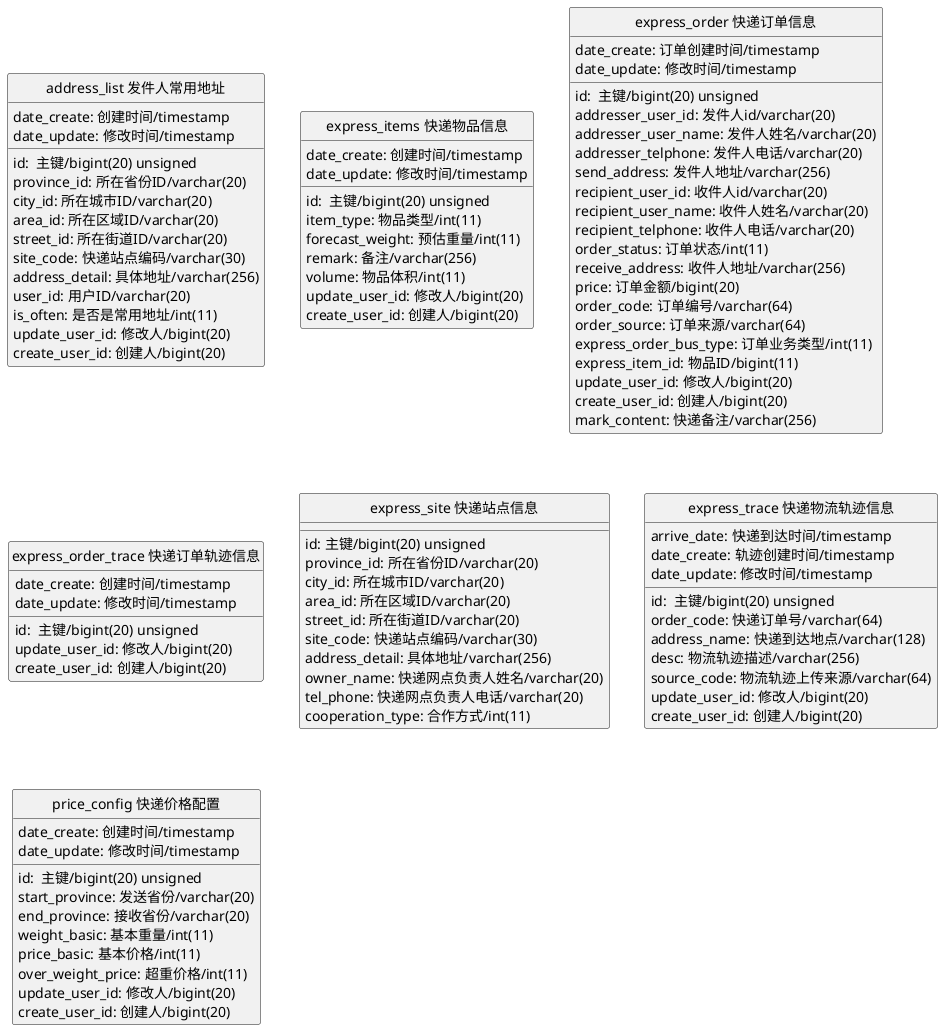 @startuml
' hide the spot
hide circle

' avoid problems with angled crows feet
skinparam linetype ortho

entity "address_list 发件人常用地址" as address_list {
    id:  主键/bigint(20) unsigned
    province_id: 所在省份ID/varchar(20)
    city_id: 所在城市ID/varchar(20)
    area_id: 所在区域ID/varchar(20)
    street_id: 所在街道ID/varchar(20)
    site_code: 快递站点编码/varchar(30)
    address_detail: 具体地址/varchar(256)
    user_id: 用户ID/varchar(20)
    is_often: 是否是常用地址/int(11)
    date_create: 创建时间/timestamp
    date_update: 修改时间/timestamp
    update_user_id: 修改人/bigint(20)
    create_user_id: 创建人/bigint(20)
}

entity "express_items 快递物品信息" as express_items {
    id:  主键/bigint(20) unsigned
    item_type: 物品类型/int(11)
    forecast_weight: 预估重量/int(11)
    remark: 备注/varchar(256)
    volume: 物品体积/int(11)
    date_create: 创建时间/timestamp
    date_update: 修改时间/timestamp
    update_user_id: 修改人/bigint(20)
    create_user_id: 创建人/bigint(20)
}

entity "express_order 快递订单信息" as express_order {
    id:  主键/bigint(20) unsigned
    addresser_user_id: 发件人id/varchar(20)
    addresser_user_name: 发件人姓名/varchar(20)
    addresser_telphone: 发件人电话/varchar(20)
    send_address: 发件人地址/varchar(256)
    recipient_user_id: 收件人id/varchar(20)
    recipient_user_name: 收件人姓名/varchar(20)
    recipient_telphone: 收件人电话/varchar(20)
    order_status: 订单状态/int(11)
    receive_address: 收件人地址/varchar(256)
    price: 订单金额/bigint(20)
    order_code: 订单编号/varchar(64)
    order_source: 订单来源/varchar(64)
    express_order_bus_type: 订单业务类型/int(11)
    express_item_id: 物品ID/bigint(11)
    date_create: 订单创建时间/timestamp
    date_update: 修改时间/timestamp
    update_user_id: 修改人/bigint(20)
    create_user_id: 创建人/bigint(20)
    mark_content: 快递备注/varchar(256)
}


entity "express_order_trace 快递订单轨迹信息" as express_order_trace {
    id:  主键/bigint(20) unsigned

    date_create: 创建时间/timestamp
    date_update: 修改时间/timestamp
    update_user_id: 修改人/bigint(20)
    create_user_id: 创建人/bigint(20)
}


entity "express_site 快递站点信息" as express_site {
    id: 主键/bigint(20) unsigned
    province_id: 所在省份ID/varchar(20)
    city_id: 所在城市ID/varchar(20)
    area_id: 所在区域ID/varchar(20)
    street_id: 所在街道ID/varchar(20)
    site_code: 快递站点编码/varchar(30)
    address_detail: 具体地址/varchar(256)
    owner_name: 快递网点负责人姓名/varchar(20)
    tel_phone: 快递网点负责人电话/varchar(20)
    cooperation_type: 合作方式/int(11)
}

entity "express_trace 快递物流轨迹信息" as express_trace {
    id:  主键/bigint(20) unsigned
    order_code: 快递订单号/varchar(64)
    address_name: 快递到达地点/varchar(128)
    desc: 物流轨迹描述/varchar(256)
    source_code: 物流轨迹上传来源/varchar(64)
    arrive_date: 快递到达时间/timestamp
    date_create: 轨迹创建时间/timestamp
    date_update: 修改时间/timestamp
    update_user_id: 修改人/bigint(20)
    create_user_id: 创建人/bigint(20)
}

entity "price_config 快递价格配置" as price_config {
    id:  主键/bigint(20) unsigned
    start_province: 发送省份/varchar(20)
    end_province: 接收省份/varchar(20)
    weight_basic: 基本重量/int(11)
    price_basic: 基本价格/int(11)
    over_weight_price: 超重价格/int(11)
    date_create: 创建时间/timestamp
    date_update: 修改时间/timestamp
    update_user_id: 修改人/bigint(20)
    create_user_id: 创建人/bigint(20)
}

@enduml